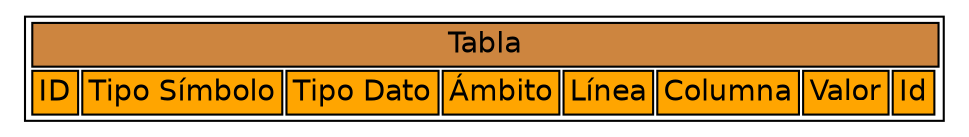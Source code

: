 digraph Table {
  node [shape=none fontname=Helvetica]
  n1 [label = <<table>
    <tr><td colspan="9" bgcolor="Peru">Tabla</td></tr>
    <tr><td bgcolor="orange">ID</td><td bgcolor="orange">Tipo Símbolo</td><td bgcolor="orange">Tipo Dato</td><td bgcolor="orange">Ámbito</td><td bgcolor="orange">Línea</td><td bgcolor="orange">Columna</td><td bgcolor="orange">Valor</td><td bgcolor="orange">Id</td></tr>  </table>> ]
}
